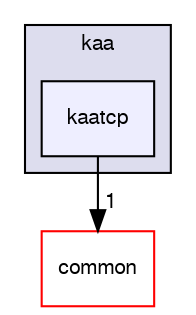digraph "/var/lib/jenkins/workspace/kaa/client/client-multi/client-cpp/kaa/kaatcp" {
  bgcolor=transparent;
  compound=true
  node [ fontsize="10", fontname="FreeSans"];
  edge [ labelfontsize="10", labelfontname="FreeSans"];
  subgraph clusterdir_870bea017f31390b9e86f2a1fca8623f {
    graph [ bgcolor="#ddddee", pencolor="black", label="kaa" fontname="FreeSans", fontsize="10", URL="dir_870bea017f31390b9e86f2a1fca8623f.html"]
  dir_03646d3b40648305b1a89470acd04560 [shape=box, label="kaatcp", style="filled", fillcolor="#eeeeff", pencolor="black", URL="dir_03646d3b40648305b1a89470acd04560.html"];
  }
  dir_dc04581cf0f553de79abf65c8a71b1bc [shape=box label="common" color="red" URL="dir_dc04581cf0f553de79abf65c8a71b1bc.html"];
  dir_03646d3b40648305b1a89470acd04560->dir_dc04581cf0f553de79abf65c8a71b1bc [headlabel="1", labeldistance=1.5 headhref="dir_000026_000015.html"];
}
